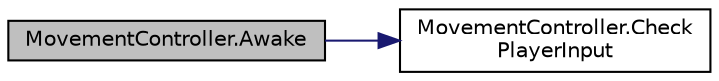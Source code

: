 digraph "MovementController.Awake"
{
 // INTERACTIVE_SVG=YES
 // LATEX_PDF_SIZE
  edge [fontname="Helvetica",fontsize="10",labelfontname="Helvetica",labelfontsize="10"];
  node [fontname="Helvetica",fontsize="10",shape=record];
  rankdir="LR";
  Node1 [label="MovementController.Awake",height=0.2,width=0.4,color="black", fillcolor="grey75", style="filled", fontcolor="black",tooltip=" "];
  Node1 -> Node2 [color="midnightblue",fontsize="10",style="solid",fontname="Helvetica"];
  Node2 [label="MovementController.Check\lPlayerInput",height=0.2,width=0.4,color="black", fillcolor="white", style="filled",URL="$class_movement_controller.html#a19ca36b59f0406f115b5f5a0a34188d8",tooltip=" "];
}
